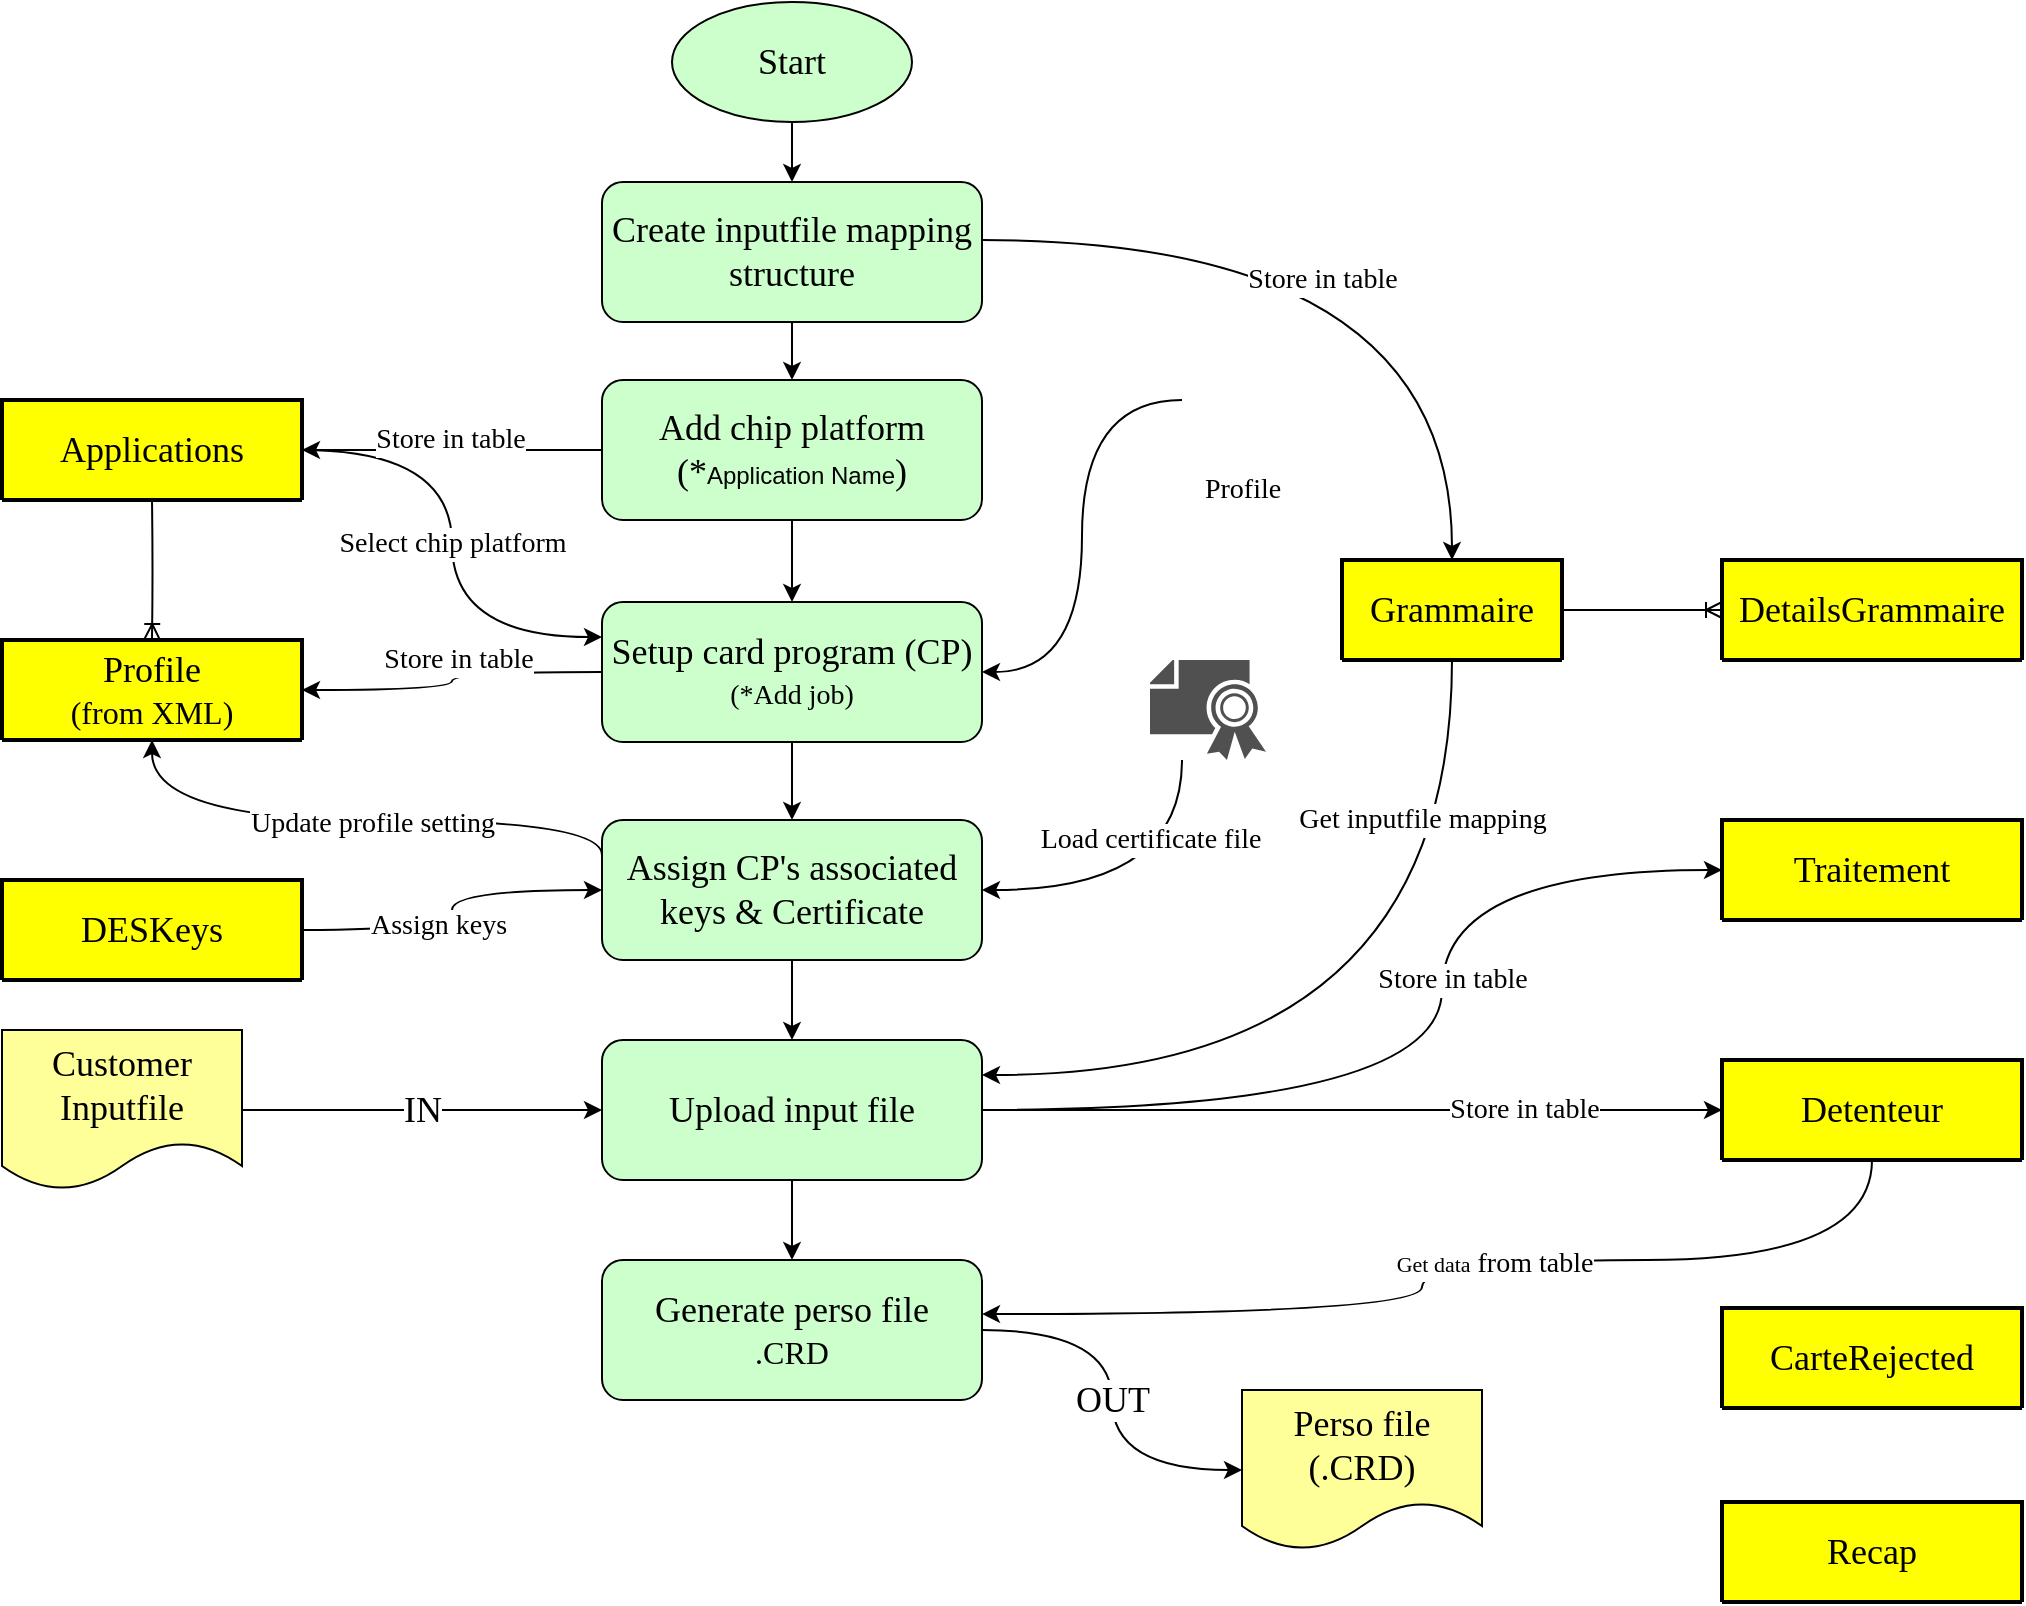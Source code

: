 <mxfile version="22.1.12" type="github">
  <diagram name="Core" id="-kFRJJxX4Sv2SK23weq9">
    <mxGraphModel dx="2117" dy="1761" grid="1" gridSize="10" guides="1" tooltips="1" connect="1" arrows="1" fold="1" page="1" pageScale="1" pageWidth="827" pageHeight="1169" math="0" shadow="0">
      <root>
        <mxCell id="0" />
        <mxCell id="1" parent="0" />
        <mxCell id="xeMIyk6oKUi8xe8yKl_S-9" value="&lt;font style=&quot;font-size: 14px;&quot; face=&quot;Garamond&quot;&gt;Store in table&lt;/font&gt;" style="edgeStyle=orthogonalEdgeStyle;rounded=0;orthogonalLoop=1;jettySize=auto;html=1;entryX=0.5;entryY=0;entryDx=0;entryDy=0;curved=1;" parent="1" source="xeMIyk6oKUi8xe8yKl_S-1" target="xeMIyk6oKUi8xe8yKl_S-3" edge="1">
          <mxGeometry x="-0.139" y="-20" relative="1" as="geometry">
            <Array as="points">
              <mxPoint x="565" y="-30" />
            </Array>
            <mxPoint as="offset" />
          </mxGeometry>
        </mxCell>
        <mxCell id="xeMIyk6oKUi8xe8yKl_S-51" value="" style="edgeStyle=orthogonalEdgeStyle;rounded=0;orthogonalLoop=1;jettySize=auto;html=1;" parent="1" source="xeMIyk6oKUi8xe8yKl_S-1" target="xeMIyk6oKUi8xe8yKl_S-47" edge="1">
          <mxGeometry relative="1" as="geometry" />
        </mxCell>
        <mxCell id="xeMIyk6oKUi8xe8yKl_S-1" value="&lt;font face=&quot;Garamond&quot; style=&quot;font-size: 18px;&quot;&gt;Create inputfile mapping structure&lt;/font&gt;" style="rounded=1;whiteSpace=wrap;html=1;fillColor=#CCFFCC;" parent="1" vertex="1">
          <mxGeometry x="140" y="-59" width="190" height="70" as="geometry" />
        </mxCell>
        <mxCell id="xeMIyk6oKUi8xe8yKl_S-31" style="edgeStyle=orthogonalEdgeStyle;rounded=0;orthogonalLoop=1;jettySize=auto;html=1;entryX=1;entryY=0.25;entryDx=0;entryDy=0;curved=1;exitX=0.5;exitY=1;exitDx=0;exitDy=0;" parent="1" source="xeMIyk6oKUi8xe8yKl_S-3" target="xeMIyk6oKUi8xe8yKl_S-22" edge="1">
          <mxGeometry relative="1" as="geometry">
            <mxPoint x="520" y="160" as="sourcePoint" />
          </mxGeometry>
        </mxCell>
        <mxCell id="xeMIyk6oKUi8xe8yKl_S-34" value="&lt;font face=&quot;Garamond&quot; style=&quot;font-size: 14px;&quot;&gt;Get inputfile mapping&lt;/font&gt;" style="edgeLabel;html=1;align=center;verticalAlign=middle;resizable=0;points=[];" parent="xeMIyk6oKUi8xe8yKl_S-31" vertex="1" connectable="0">
          <mxGeometry x="-0.394" y="13" relative="1" as="geometry">
            <mxPoint x="-28" y="-54" as="offset" />
          </mxGeometry>
        </mxCell>
        <mxCell id="xeMIyk6oKUi8xe8yKl_S-3" value="&lt;font style=&quot;font-size: 18px;&quot; face=&quot;Garamond&quot;&gt;Grammaire&lt;/font&gt;" style="swimlane;childLayout=stackLayout;horizontal=1;startSize=50;horizontalStack=0;rounded=1;fontSize=14;fontStyle=0;strokeWidth=2;resizeParent=0;resizeLast=1;shadow=0;dashed=0;align=center;arcSize=4;whiteSpace=wrap;html=1;fillColor=#FFFF00;" parent="1" vertex="1" collapsed="1">
          <mxGeometry x="510" y="130" width="110" height="50" as="geometry">
            <mxRectangle x="480" y="130" width="160" height="120" as="alternateBounds" />
          </mxGeometry>
        </mxCell>
        <mxCell id="xeMIyk6oKUi8xe8yKl_S-4" value="+Attribute1&#xa;+Attribute2&#xa;+Attribute3" style="align=left;strokeColor=none;fillColor=none;spacingLeft=4;fontSize=12;verticalAlign=top;resizable=0;rotatable=0;part=1;html=1;" parent="xeMIyk6oKUi8xe8yKl_S-3" vertex="1">
          <mxGeometry y="50" width="160" height="70" as="geometry" />
        </mxCell>
        <mxCell id="xeMIyk6oKUi8xe8yKl_S-6" value="&lt;font style=&quot;font-size: 18px;&quot; face=&quot;Garamond&quot;&gt;DetailsGrammaire&lt;/font&gt;" style="swimlane;childLayout=stackLayout;horizontal=1;startSize=50;horizontalStack=0;rounded=1;fontSize=14;fontStyle=0;strokeWidth=2;resizeParent=0;resizeLast=1;shadow=0;dashed=0;align=center;arcSize=4;whiteSpace=wrap;html=1;fillColor=#FFFF00;" parent="1" vertex="1" collapsed="1">
          <mxGeometry x="700" y="130" width="150" height="50" as="geometry">
            <mxRectangle x="770" y="200" width="160" height="120" as="alternateBounds" />
          </mxGeometry>
        </mxCell>
        <mxCell id="xeMIyk6oKUi8xe8yKl_S-7" value="+Attribute1&#xa;+Attribute2&#xa;+Attribute3" style="align=left;strokeColor=none;fillColor=none;spacingLeft=4;fontSize=12;verticalAlign=top;resizable=0;rotatable=0;part=1;html=1;" parent="xeMIyk6oKUi8xe8yKl_S-6" vertex="1">
          <mxGeometry y="50" width="160" height="70" as="geometry" />
        </mxCell>
        <mxCell id="xeMIyk6oKUi8xe8yKl_S-19" value="" style="edgeStyle=orthogonalEdgeStyle;rounded=0;orthogonalLoop=1;jettySize=auto;html=1;" parent="1" source="xeMIyk6oKUi8xe8yKl_S-14" target="xeMIyk6oKUi8xe8yKl_S-18" edge="1">
          <mxGeometry relative="1" as="geometry" />
        </mxCell>
        <mxCell id="xeMIyk6oKUi8xe8yKl_S-42" style="edgeStyle=orthogonalEdgeStyle;rounded=0;orthogonalLoop=1;jettySize=auto;html=1;entryX=1;entryY=0.5;entryDx=0;entryDy=0;curved=1;" parent="1" source="xeMIyk6oKUi8xe8yKl_S-14" target="xeMIyk6oKUi8xe8yKl_S-39" edge="1">
          <mxGeometry relative="1" as="geometry" />
        </mxCell>
        <mxCell id="xeMIyk6oKUi8xe8yKl_S-43" value="&lt;font style=&quot;font-size: 14px;&quot; face=&quot;Garamond&quot;&gt;Store in table&lt;/font&gt;" style="edgeLabel;html=1;align=center;verticalAlign=middle;resizable=0;points=[];" parent="xeMIyk6oKUi8xe8yKl_S-42" vertex="1" connectable="0">
          <mxGeometry x="-0.002" y="3" relative="1" as="geometry">
            <mxPoint y="-11" as="offset" />
          </mxGeometry>
        </mxCell>
        <mxCell id="xeMIyk6oKUi8xe8yKl_S-14" value="&lt;div&gt;&lt;font face=&quot;Garamond&quot; style=&quot;font-size: 18px;&quot;&gt;Setup card program (CP)&lt;/font&gt;&lt;/div&gt;&lt;div&gt;&lt;font style=&quot;font-size: 14px;&quot; face=&quot;Garamond&quot;&gt;(*Add job)&lt;/font&gt;&lt;font size=&quot;3&quot; face=&quot;Garamond&quot;&gt;&lt;br&gt;&lt;/font&gt;&lt;/div&gt;" style="rounded=1;whiteSpace=wrap;html=1;fillColor=#CCFFCC;" parent="1" vertex="1">
          <mxGeometry x="140" y="151" width="190" height="70" as="geometry" />
        </mxCell>
        <mxCell id="xeMIyk6oKUi8xe8yKl_S-17" value="" style="edgeStyle=orthogonalEdgeStyle;rounded=0;orthogonalLoop=1;jettySize=auto;html=1;" parent="1" source="xeMIyk6oKUi8xe8yKl_S-16" target="xeMIyk6oKUi8xe8yKl_S-1" edge="1">
          <mxGeometry relative="1" as="geometry" />
        </mxCell>
        <mxCell id="xeMIyk6oKUi8xe8yKl_S-16" value="&lt;font style=&quot;font-size: 18px;&quot; face=&quot;Garamond&quot;&gt;Start&lt;/font&gt;" style="ellipse;whiteSpace=wrap;html=1;fillColor=#CCFFCC;" parent="1" vertex="1">
          <mxGeometry x="175" y="-149" width="120" height="60" as="geometry" />
        </mxCell>
        <mxCell id="xeMIyk6oKUi8xe8yKl_S-23" value="" style="edgeStyle=orthogonalEdgeStyle;rounded=0;orthogonalLoop=1;jettySize=auto;html=1;" parent="1" source="xeMIyk6oKUi8xe8yKl_S-18" target="xeMIyk6oKUi8xe8yKl_S-22" edge="1">
          <mxGeometry relative="1" as="geometry" />
        </mxCell>
        <mxCell id="xeMIyk6oKUi8xe8yKl_S-71" style="edgeStyle=orthogonalEdgeStyle;rounded=0;orthogonalLoop=1;jettySize=auto;html=1;curved=1;exitX=0;exitY=0.25;exitDx=0;exitDy=0;" parent="1" source="xeMIyk6oKUi8xe8yKl_S-18" target="xeMIyk6oKUi8xe8yKl_S-39" edge="1">
          <mxGeometry relative="1" as="geometry">
            <Array as="points">
              <mxPoint x="140" y="260" />
              <mxPoint x="-85" y="260" />
            </Array>
          </mxGeometry>
        </mxCell>
        <mxCell id="xeMIyk6oKUi8xe8yKl_S-72" value="&lt;font style=&quot;font-size: 14px;&quot; face=&quot;Garamond&quot;&gt;Update profile setting&lt;br&gt;&lt;/font&gt;" style="edgeLabel;html=1;align=center;verticalAlign=middle;resizable=0;points=[];" parent="xeMIyk6oKUi8xe8yKl_S-71" vertex="1" connectable="0">
          <mxGeometry x="-0.057" y="2" relative="1" as="geometry">
            <mxPoint as="offset" />
          </mxGeometry>
        </mxCell>
        <mxCell id="xeMIyk6oKUi8xe8yKl_S-18" value="&lt;font style=&quot;font-size: 18px;&quot; face=&quot;Garamond&quot;&gt;Assign CP&#39;s associated keys &amp;amp; Certificate&lt;br&gt;&lt;/font&gt;" style="rounded=1;whiteSpace=wrap;html=1;fillColor=#CCFFCC;" parent="1" vertex="1">
          <mxGeometry x="140" y="260" width="190" height="70" as="geometry" />
        </mxCell>
        <mxCell id="xeMIyk6oKUi8xe8yKl_S-74" value="" style="edgeStyle=orthogonalEdgeStyle;rounded=0;orthogonalLoop=1;jettySize=auto;html=1;" parent="1" source="xeMIyk6oKUi8xe8yKl_S-22" target="xeMIyk6oKUi8xe8yKl_S-73" edge="1">
          <mxGeometry relative="1" as="geometry" />
        </mxCell>
        <mxCell id="xeMIyk6oKUi8xe8yKl_S-78" style="edgeStyle=orthogonalEdgeStyle;rounded=0;orthogonalLoop=1;jettySize=auto;html=1;curved=1;entryX=0;entryY=0.5;entryDx=0;entryDy=0;" parent="1" source="xeMIyk6oKUi8xe8yKl_S-22" target="xeMIyk6oKUi8xe8yKl_S-75" edge="1">
          <mxGeometry relative="1" as="geometry">
            <Array as="points">
              <mxPoint x="560" y="405" />
              <mxPoint x="560" y="285" />
            </Array>
          </mxGeometry>
        </mxCell>
        <mxCell id="xeMIyk6oKUi8xe8yKl_S-79" value="&lt;font style=&quot;font-size: 14px;&quot; face=&quot;Garamond&quot;&gt;Store in table&lt;/font&gt;" style="edgeLabel;html=1;align=center;verticalAlign=middle;resizable=0;points=[];" parent="xeMIyk6oKUi8xe8yKl_S-78" vertex="1" connectable="0">
          <mxGeometry x="-0.152" y="7" relative="1" as="geometry">
            <mxPoint x="27" y="-58" as="offset" />
          </mxGeometry>
        </mxCell>
        <mxCell id="xeMIyk6oKUi8xe8yKl_S-89" style="edgeStyle=orthogonalEdgeStyle;rounded=0;orthogonalLoop=1;jettySize=auto;html=1;entryX=0;entryY=0.5;entryDx=0;entryDy=0;curved=1;" parent="1" source="xeMIyk6oKUi8xe8yKl_S-22" target="xeMIyk6oKUi8xe8yKl_S-80" edge="1">
          <mxGeometry relative="1" as="geometry" />
        </mxCell>
        <mxCell id="xeMIyk6oKUi8xe8yKl_S-91" value="&lt;font style=&quot;font-size: 14px;&quot; face=&quot;Garamond&quot;&gt;Store in table&lt;/font&gt;" style="edgeLabel;html=1;align=center;verticalAlign=middle;resizable=0;points=[];" parent="xeMIyk6oKUi8xe8yKl_S-89" vertex="1" connectable="0">
          <mxGeometry x="0.465" relative="1" as="geometry">
            <mxPoint as="offset" />
          </mxGeometry>
        </mxCell>
        <mxCell id="xeMIyk6oKUi8xe8yKl_S-22" value="&lt;font style=&quot;font-size: 18px;&quot; face=&quot;Garamond&quot;&gt;Upload input file&lt;br&gt;&lt;/font&gt;" style="rounded=1;whiteSpace=wrap;html=1;fillColor=#CCFFCC;" parent="1" vertex="1">
          <mxGeometry x="140" y="370" width="190" height="70" as="geometry" />
        </mxCell>
        <mxCell id="xeMIyk6oKUi8xe8yKl_S-25" value="&lt;font face=&quot;Garamond&quot; style=&quot;font-size: 18px;&quot;&gt;IN&lt;/font&gt;" style="edgeStyle=orthogonalEdgeStyle;rounded=0;orthogonalLoop=1;jettySize=auto;html=1;" parent="1" source="xeMIyk6oKUi8xe8yKl_S-24" target="xeMIyk6oKUi8xe8yKl_S-22" edge="1">
          <mxGeometry relative="1" as="geometry" />
        </mxCell>
        <mxCell id="xeMIyk6oKUi8xe8yKl_S-24" value="&lt;font style=&quot;font-size: 18px;&quot; face=&quot;Garamond&quot;&gt;Customer Inputfile&lt;/font&gt;" style="shape=document;whiteSpace=wrap;html=1;boundedLbl=1;fillColor=#FFFF99;" parent="1" vertex="1">
          <mxGeometry x="-160" y="365" width="120" height="80" as="geometry" />
        </mxCell>
        <mxCell id="xeMIyk6oKUi8xe8yKl_S-26" value="&lt;div&gt;&lt;font style=&quot;font-size: 18px;&quot; face=&quot;Garamond&quot;&gt;Perso file&lt;/font&gt;&lt;/div&gt;&lt;div&gt;&lt;font style=&quot;font-size: 18px;&quot; face=&quot;Garamond&quot;&gt;(.CRD)&lt;br&gt;&lt;/font&gt;&lt;/div&gt;" style="shape=document;whiteSpace=wrap;html=1;boundedLbl=1;fillColor=#FFFF99;" parent="1" vertex="1">
          <mxGeometry x="460" y="545" width="120" height="80" as="geometry" />
        </mxCell>
        <mxCell id="xeMIyk6oKUi8xe8yKl_S-38" style="edgeStyle=orthogonalEdgeStyle;rounded=0;orthogonalLoop=1;jettySize=auto;html=1;curved=1;entryX=1;entryY=0.5;entryDx=0;entryDy=0;" parent="1" source="xeMIyk6oKUi8xe8yKl_S-37" target="xeMIyk6oKUi8xe8yKl_S-14" edge="1">
          <mxGeometry relative="1" as="geometry" />
        </mxCell>
        <mxCell id="xeMIyk6oKUi8xe8yKl_S-37" value="&lt;font face=&quot;Garamond&quot; style=&quot;font-size: 14px;&quot;&gt;Profile&lt;/font&gt;" style="shape=image;html=1;verticalAlign=top;verticalLabelPosition=bottom;labelBackgroundColor=#ffffff;imageAspect=0;aspect=fixed;image=https://cdn1.iconfinder.com/data/icons/hawcons/32/699182-icon-102-document-file-xml-128.png" parent="1" vertex="1">
          <mxGeometry x="430" y="20" width="60" height="60" as="geometry" />
        </mxCell>
        <mxCell id="xeMIyk6oKUi8xe8yKl_S-39" value="&lt;div&gt;&lt;font style=&quot;font-size: 18px;&quot; face=&quot;Garamond&quot;&gt;Profile&lt;/font&gt;&lt;/div&gt;&lt;div&gt;&lt;font size=&quot;3&quot; face=&quot;Garamond&quot;&gt;(from XML)&lt;br&gt;&lt;/font&gt;&lt;/div&gt;" style="swimlane;childLayout=stackLayout;horizontal=1;startSize=50;horizontalStack=0;rounded=1;fontSize=14;fontStyle=0;strokeWidth=2;resizeParent=0;resizeLast=1;shadow=0;dashed=0;align=center;arcSize=4;whiteSpace=wrap;html=1;fillColor=#FFFF00;" parent="1" vertex="1" collapsed="1">
          <mxGeometry x="-160" y="170" width="150" height="50" as="geometry">
            <mxRectangle x="700" y="260" width="160" height="120" as="alternateBounds" />
          </mxGeometry>
        </mxCell>
        <mxCell id="xeMIyk6oKUi8xe8yKl_S-40" value="+Attribute1&#xa;+Attribute2&#xa;+Attribute3" style="align=left;strokeColor=none;fillColor=none;spacingLeft=4;fontSize=12;verticalAlign=top;resizable=0;rotatable=0;part=1;html=1;" parent="xeMIyk6oKUi8xe8yKl_S-39" vertex="1">
          <mxGeometry y="50" width="160" height="70" as="geometry" />
        </mxCell>
        <mxCell id="xeMIyk6oKUi8xe8yKl_S-54" value="&lt;font face=&quot;Garamond&quot; style=&quot;font-size: 14px;&quot;&gt;Select chip platform&lt;/font&gt;" style="edgeStyle=orthogonalEdgeStyle;rounded=0;orthogonalLoop=1;jettySize=auto;html=1;entryX=0;entryY=0.25;entryDx=0;entryDy=0;curved=1;" parent="1" source="xeMIyk6oKUi8xe8yKl_S-44" target="xeMIyk6oKUi8xe8yKl_S-14" edge="1">
          <mxGeometry relative="1" as="geometry" />
        </mxCell>
        <mxCell id="xeMIyk6oKUi8xe8yKl_S-44" value="&lt;font style=&quot;font-size: 18px;&quot; face=&quot;Garamond&quot;&gt;Applications&lt;/font&gt;" style="swimlane;childLayout=stackLayout;horizontal=1;startSize=50;horizontalStack=0;rounded=1;fontSize=14;fontStyle=0;strokeWidth=2;resizeParent=0;resizeLast=1;shadow=0;dashed=0;align=center;arcSize=4;whiteSpace=wrap;html=1;fillColor=#FFFF00;" parent="1" vertex="1" collapsed="1">
          <mxGeometry x="-160" y="50" width="150" height="50" as="geometry">
            <mxRectangle x="-160" y="50" width="160" height="120" as="alternateBounds" />
          </mxGeometry>
        </mxCell>
        <mxCell id="xeMIyk6oKUi8xe8yKl_S-45" value="+Attribute1&#xa;+Attribute2&#xa;+Attribute3" style="align=left;strokeColor=none;fillColor=none;spacingLeft=4;fontSize=12;verticalAlign=top;resizable=0;rotatable=0;part=1;html=1;" parent="xeMIyk6oKUi8xe8yKl_S-44" vertex="1">
          <mxGeometry y="50" width="160" height="70" as="geometry" />
        </mxCell>
        <mxCell id="xeMIyk6oKUi8xe8yKl_S-49" style="edgeStyle=orthogonalEdgeStyle;rounded=0;orthogonalLoop=1;jettySize=auto;html=1;entryX=1;entryY=0.5;entryDx=0;entryDy=0;curved=1;exitX=0;exitY=0.5;exitDx=0;exitDy=0;" parent="1" source="xeMIyk6oKUi8xe8yKl_S-47" target="xeMIyk6oKUi8xe8yKl_S-44" edge="1">
          <mxGeometry relative="1" as="geometry" />
        </mxCell>
        <mxCell id="xeMIyk6oKUi8xe8yKl_S-50" value="&lt;font style=&quot;font-size: 14px;&quot; face=&quot;Garamond&quot;&gt;Store in table&lt;/font&gt;" style="edgeLabel;html=1;align=center;verticalAlign=middle;resizable=0;points=[];" parent="xeMIyk6oKUi8xe8yKl_S-49" vertex="1" connectable="0">
          <mxGeometry x="0.118" y="-28" relative="1" as="geometry">
            <mxPoint x="8" y="23" as="offset" />
          </mxGeometry>
        </mxCell>
        <mxCell id="xeMIyk6oKUi8xe8yKl_S-52" value="" style="edgeStyle=orthogonalEdgeStyle;rounded=0;orthogonalLoop=1;jettySize=auto;html=1;" parent="1" source="xeMIyk6oKUi8xe8yKl_S-47" target="xeMIyk6oKUi8xe8yKl_S-14" edge="1">
          <mxGeometry relative="1" as="geometry" />
        </mxCell>
        <mxCell id="xeMIyk6oKUi8xe8yKl_S-47" value="&lt;div&gt;&lt;font style=&quot;font-size: 18px;&quot; face=&quot;Garamond&quot;&gt;Add chip platform&lt;/font&gt;&lt;/div&gt;&lt;div&gt;&lt;font style=&quot;font-size: 18px;&quot; face=&quot;Garamond&quot;&gt;(*&lt;/font&gt;Application Name&lt;font style=&quot;font-size: 18px;&quot; face=&quot;Garamond&quot;&gt;)&lt;br&gt;&lt;/font&gt;&lt;/div&gt;" style="rounded=1;whiteSpace=wrap;html=1;fillColor=#CCFFCC;" parent="1" vertex="1">
          <mxGeometry x="140" y="40" width="190" height="70" as="geometry" />
        </mxCell>
        <mxCell id="xeMIyk6oKUi8xe8yKl_S-55" value="" style="edgeStyle=orthogonalEdgeStyle;fontSize=12;html=1;endArrow=ERoneToMany;rounded=0;entryX=0.5;entryY=0;entryDx=0;entryDy=0;curved=1;" parent="1" target="xeMIyk6oKUi8xe8yKl_S-39" edge="1">
          <mxGeometry width="100" height="100" relative="1" as="geometry">
            <mxPoint x="-85" y="100" as="sourcePoint" />
            <mxPoint x="-270" y="90" as="targetPoint" />
          </mxGeometry>
        </mxCell>
        <mxCell id="xeMIyk6oKUi8xe8yKl_S-56" value="" style="edgeStyle=entityRelationEdgeStyle;fontSize=12;html=1;endArrow=ERoneToMany;rounded=0;entryX=0;entryY=0.5;entryDx=0;entryDy=0;exitX=1;exitY=0.5;exitDx=0;exitDy=0;" parent="1" source="xeMIyk6oKUi8xe8yKl_S-3" target="xeMIyk6oKUi8xe8yKl_S-6" edge="1">
          <mxGeometry width="100" height="100" relative="1" as="geometry">
            <mxPoint x="650" y="310" as="sourcePoint" />
            <mxPoint x="750" y="210" as="targetPoint" />
          </mxGeometry>
        </mxCell>
        <mxCell id="xeMIyk6oKUi8xe8yKl_S-65" style="edgeStyle=orthogonalEdgeStyle;rounded=0;orthogonalLoop=1;jettySize=auto;html=1;entryX=0;entryY=0.5;entryDx=0;entryDy=0;curved=1;" parent="1" source="xeMIyk6oKUi8xe8yKl_S-57" target="xeMIyk6oKUi8xe8yKl_S-18" edge="1">
          <mxGeometry relative="1" as="geometry" />
        </mxCell>
        <mxCell id="xeMIyk6oKUi8xe8yKl_S-66" value="&lt;font style=&quot;font-size: 14px;&quot; face=&quot;Garamond&quot;&gt;Assign keys&lt;br&gt;&lt;/font&gt;" style="edgeLabel;html=1;align=center;verticalAlign=middle;resizable=0;points=[];" parent="xeMIyk6oKUi8xe8yKl_S-65" vertex="1" connectable="0">
          <mxGeometry x="-0.2" y="2" relative="1" as="geometry">
            <mxPoint as="offset" />
          </mxGeometry>
        </mxCell>
        <mxCell id="xeMIyk6oKUi8xe8yKl_S-57" value="&lt;font style=&quot;font-size: 18px;&quot; face=&quot;Garamond&quot;&gt;DESKeys&lt;/font&gt;" style="swimlane;childLayout=stackLayout;horizontal=1;startSize=50;horizontalStack=0;rounded=1;fontSize=14;fontStyle=0;strokeWidth=2;resizeParent=0;resizeLast=1;shadow=0;dashed=0;align=center;arcSize=4;whiteSpace=wrap;html=1;fillColor=#FFFF00;" parent="1" vertex="1" collapsed="1">
          <mxGeometry x="-160" y="290" width="150" height="50" as="geometry">
            <mxRectangle x="700" y="260" width="160" height="120" as="alternateBounds" />
          </mxGeometry>
        </mxCell>
        <mxCell id="xeMIyk6oKUi8xe8yKl_S-58" value="+Attribute1&#xa;+Attribute2&#xa;+Attribute3" style="align=left;strokeColor=none;fillColor=none;spacingLeft=4;fontSize=12;verticalAlign=top;resizable=0;rotatable=0;part=1;html=1;" parent="xeMIyk6oKUi8xe8yKl_S-57" vertex="1">
          <mxGeometry y="50" width="160" height="70" as="geometry" />
        </mxCell>
        <mxCell id="xeMIyk6oKUi8xe8yKl_S-68" style="edgeStyle=orthogonalEdgeStyle;rounded=0;orthogonalLoop=1;jettySize=auto;html=1;entryX=1;entryY=0.5;entryDx=0;entryDy=0;curved=1;" parent="1" source="xeMIyk6oKUi8xe8yKl_S-67" target="xeMIyk6oKUi8xe8yKl_S-18" edge="1">
          <mxGeometry relative="1" as="geometry">
            <Array as="points">
              <mxPoint x="430" y="295" />
            </Array>
          </mxGeometry>
        </mxCell>
        <mxCell id="xeMIyk6oKUi8xe8yKl_S-70" value="&lt;font face=&quot;Garamond&quot; style=&quot;font-size: 14px;&quot;&gt;Load certificate file&lt;br&gt;&lt;/font&gt;" style="edgeLabel;html=1;align=center;verticalAlign=middle;resizable=0;points=[];" parent="xeMIyk6oKUi8xe8yKl_S-68" vertex="1" connectable="0">
          <mxGeometry x="0.007" y="2" relative="1" as="geometry">
            <mxPoint x="2" y="-27" as="offset" />
          </mxGeometry>
        </mxCell>
        <mxCell id="xeMIyk6oKUi8xe8yKl_S-67" value="" style="sketch=0;pointerEvents=1;shadow=0;dashed=0;html=1;strokeColor=none;fillColor=#505050;labelPosition=center;verticalLabelPosition=bottom;verticalAlign=top;outlineConnect=0;align=center;shape=mxgraph.office.security.certificate;" parent="1" vertex="1">
          <mxGeometry x="414" y="180" width="58" height="50" as="geometry" />
        </mxCell>
        <mxCell id="xeMIyk6oKUi8xe8yKl_S-92" value="&lt;font style=&quot;font-size: 18px;&quot; face=&quot;Garamond&quot;&gt;OUT&lt;/font&gt;" style="edgeStyle=orthogonalEdgeStyle;rounded=0;orthogonalLoop=1;jettySize=auto;html=1;entryX=0;entryY=0.5;entryDx=0;entryDy=0;curved=1;" parent="1" source="xeMIyk6oKUi8xe8yKl_S-73" target="xeMIyk6oKUi8xe8yKl_S-26" edge="1">
          <mxGeometry relative="1" as="geometry" />
        </mxCell>
        <mxCell id="xeMIyk6oKUi8xe8yKl_S-73" value="&lt;div&gt;&lt;font style=&quot;font-size: 18px;&quot; face=&quot;Garamond&quot;&gt;Generate perso file&lt;/font&gt;&lt;/div&gt;&lt;div&gt;&lt;font size=&quot;3&quot; face=&quot;Garamond&quot;&gt;.CRD&lt;br&gt;&lt;/font&gt;&lt;/div&gt;" style="rounded=1;whiteSpace=wrap;html=1;fillColor=#CCFFCC;" parent="1" vertex="1">
          <mxGeometry x="140" y="480" width="190" height="70" as="geometry" />
        </mxCell>
        <mxCell id="xeMIyk6oKUi8xe8yKl_S-75" value="&lt;font style=&quot;font-size: 18px;&quot; face=&quot;Garamond&quot;&gt;Traitement&lt;/font&gt;" style="swimlane;childLayout=stackLayout;horizontal=1;startSize=50;horizontalStack=0;rounded=1;fontSize=14;fontStyle=0;strokeWidth=2;resizeParent=0;resizeLast=1;shadow=0;dashed=0;align=center;arcSize=4;whiteSpace=wrap;html=1;fillColor=#FFFF00;" parent="1" vertex="1" collapsed="1">
          <mxGeometry x="700" y="260" width="150" height="50" as="geometry">
            <mxRectangle x="770" y="200" width="160" height="120" as="alternateBounds" />
          </mxGeometry>
        </mxCell>
        <mxCell id="xeMIyk6oKUi8xe8yKl_S-76" value="+Attribute1&#xa;+Attribute2&#xa;+Attribute3" style="align=left;strokeColor=none;fillColor=none;spacingLeft=4;fontSize=12;verticalAlign=top;resizable=0;rotatable=0;part=1;html=1;" parent="xeMIyk6oKUi8xe8yKl_S-75" vertex="1">
          <mxGeometry y="50" width="160" height="70" as="geometry" />
        </mxCell>
        <mxCell id="xeMIyk6oKUi8xe8yKl_S-80" value="&lt;font style=&quot;font-size: 18px;&quot; face=&quot;Garamond&quot;&gt;Detenteur&lt;/font&gt;" style="swimlane;childLayout=stackLayout;horizontal=1;startSize=50;horizontalStack=0;rounded=1;fontSize=14;fontStyle=0;strokeWidth=2;resizeParent=0;resizeLast=1;shadow=0;dashed=0;align=center;arcSize=4;whiteSpace=wrap;html=1;fillColor=#FFFF00;" parent="1" vertex="1" collapsed="1">
          <mxGeometry x="700" y="380" width="150" height="50" as="geometry">
            <mxRectangle x="770" y="200" width="160" height="120" as="alternateBounds" />
          </mxGeometry>
        </mxCell>
        <mxCell id="xeMIyk6oKUi8xe8yKl_S-81" value="+Attribute1&#xa;+Attribute2&#xa;+Attribute3" style="align=left;strokeColor=none;fillColor=none;spacingLeft=4;fontSize=12;verticalAlign=top;resizable=0;rotatable=0;part=1;html=1;" parent="xeMIyk6oKUi8xe8yKl_S-80" vertex="1">
          <mxGeometry y="50" width="160" height="70" as="geometry" />
        </mxCell>
        <mxCell id="xeMIyk6oKUi8xe8yKl_S-83" value="&lt;font style=&quot;font-size: 18px;&quot; face=&quot;Garamond&quot;&gt;CarteRejected&lt;/font&gt;" style="swimlane;childLayout=stackLayout;horizontal=1;startSize=50;horizontalStack=0;rounded=1;fontSize=14;fontStyle=0;strokeWidth=2;resizeParent=0;resizeLast=1;shadow=0;dashed=0;align=center;arcSize=4;whiteSpace=wrap;html=1;fillColor=#FFFF00;" parent="1" vertex="1" collapsed="1">
          <mxGeometry x="700" y="504" width="150" height="50" as="geometry">
            <mxRectangle x="770" y="200" width="160" height="120" as="alternateBounds" />
          </mxGeometry>
        </mxCell>
        <mxCell id="xeMIyk6oKUi8xe8yKl_S-84" value="+Attribute1&#xa;+Attribute2&#xa;+Attribute3" style="align=left;strokeColor=none;fillColor=none;spacingLeft=4;fontSize=12;verticalAlign=top;resizable=0;rotatable=0;part=1;html=1;" parent="xeMIyk6oKUi8xe8yKl_S-83" vertex="1">
          <mxGeometry y="50" width="160" height="70" as="geometry" />
        </mxCell>
        <mxCell id="xeMIyk6oKUi8xe8yKl_S-86" value="&lt;font style=&quot;font-size: 18px;&quot; face=&quot;Garamond&quot;&gt;Recap&lt;/font&gt;" style="swimlane;childLayout=stackLayout;horizontal=1;startSize=50;horizontalStack=0;rounded=1;fontSize=14;fontStyle=0;strokeWidth=2;resizeParent=0;resizeLast=1;shadow=0;dashed=0;align=center;arcSize=4;whiteSpace=wrap;html=1;fillColor=#FFFF00;" parent="1" vertex="1" collapsed="1">
          <mxGeometry x="700" y="601" width="150" height="50" as="geometry">
            <mxRectangle x="770" y="200" width="160" height="120" as="alternateBounds" />
          </mxGeometry>
        </mxCell>
        <mxCell id="xeMIyk6oKUi8xe8yKl_S-87" value="+Attribute1&#xa;+Attribute2&#xa;+Attribute3" style="align=left;strokeColor=none;fillColor=none;spacingLeft=4;fontSize=12;verticalAlign=top;resizable=0;rotatable=0;part=1;html=1;" parent="xeMIyk6oKUi8xe8yKl_S-86" vertex="1">
          <mxGeometry y="50" width="160" height="70" as="geometry" />
        </mxCell>
        <mxCell id="JJirioj8-S9DYAPqQ0xs-1" style="edgeStyle=orthogonalEdgeStyle;rounded=0;orthogonalLoop=1;jettySize=auto;html=1;entryX=1;entryY=0.386;entryDx=0;entryDy=0;entryPerimeter=0;curved=1;" edge="1" parent="1" source="xeMIyk6oKUi8xe8yKl_S-80" target="xeMIyk6oKUi8xe8yKl_S-73">
          <mxGeometry relative="1" as="geometry">
            <Array as="points">
              <mxPoint x="775" y="480" />
              <mxPoint x="550" y="480" />
              <mxPoint x="550" y="507" />
            </Array>
          </mxGeometry>
        </mxCell>
        <mxCell id="JJirioj8-S9DYAPqQ0xs-2" value="&lt;div&gt;&lt;br&gt;&lt;/div&gt;&lt;div&gt;&lt;br&gt;&lt;/div&gt;" style="edgeLabel;html=1;align=center;verticalAlign=middle;resizable=0;points=[];" vertex="1" connectable="0" parent="JJirioj8-S9DYAPqQ0xs-1">
          <mxGeometry x="-0.123" relative="1" as="geometry">
            <mxPoint as="offset" />
          </mxGeometry>
        </mxCell>
        <mxCell id="JJirioj8-S9DYAPqQ0xs-3" value="&lt;font face=&quot;Garamond&quot;&gt;Get data&lt;/font&gt;&lt;font style=&quot;font-size: 14px;&quot; face=&quot;Garamond&quot;&gt; from table&lt;/font&gt;" style="edgeLabel;html=1;align=center;verticalAlign=middle;resizable=0;points=[];" vertex="1" connectable="0" parent="JJirioj8-S9DYAPqQ0xs-1">
          <mxGeometry x="-0.084" y="2" relative="1" as="geometry">
            <mxPoint as="offset" />
          </mxGeometry>
        </mxCell>
      </root>
    </mxGraphModel>
  </diagram>
</mxfile>
